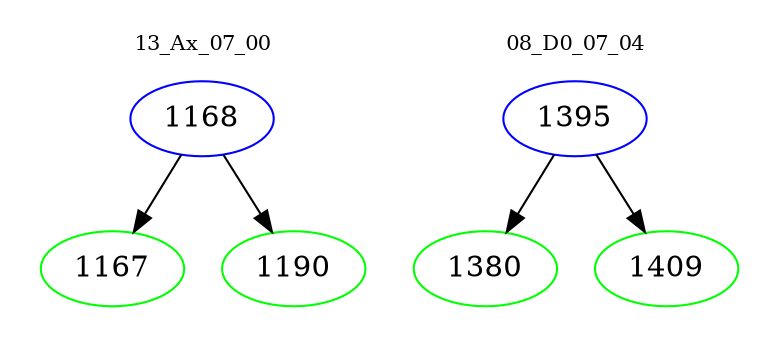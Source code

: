digraph{
subgraph cluster_0 {
color = white
label = "13_Ax_07_00";
fontsize=10;
T0_1168 [label="1168", color="blue"]
T0_1168 -> T0_1167 [color="black"]
T0_1167 [label="1167", color="green"]
T0_1168 -> T0_1190 [color="black"]
T0_1190 [label="1190", color="green"]
}
subgraph cluster_1 {
color = white
label = "08_D0_07_04";
fontsize=10;
T1_1395 [label="1395", color="blue"]
T1_1395 -> T1_1380 [color="black"]
T1_1380 [label="1380", color="green"]
T1_1395 -> T1_1409 [color="black"]
T1_1409 [label="1409", color="green"]
}
}
